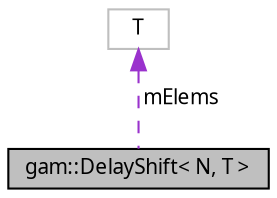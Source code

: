digraph "gam::DelayShift&lt; N, T &gt;"
{
 // LATEX_PDF_SIZE
  bgcolor="transparent";
  edge [fontname="FreeSans.ttf",fontsize="10",labelfontname="FreeSans.ttf",labelfontsize="10"];
  node [fontname="FreeSans.ttf",fontsize="10",shape=record];
  Node1 [label="gam::DelayShift\< N, T \>",height=0.2,width=0.4,color="black", fillcolor="grey75", style="filled", fontcolor="black",tooltip="Fixed-size delay that uses memory-shifting."];
  Node2 -> Node1 [dir="back",color="darkorchid3",fontsize="10",style="dashed",label=" mElems" ,fontname="FreeSans.ttf"];
  Node2 [label="T",height=0.2,width=0.4,color="grey75",tooltip=" "];
}

